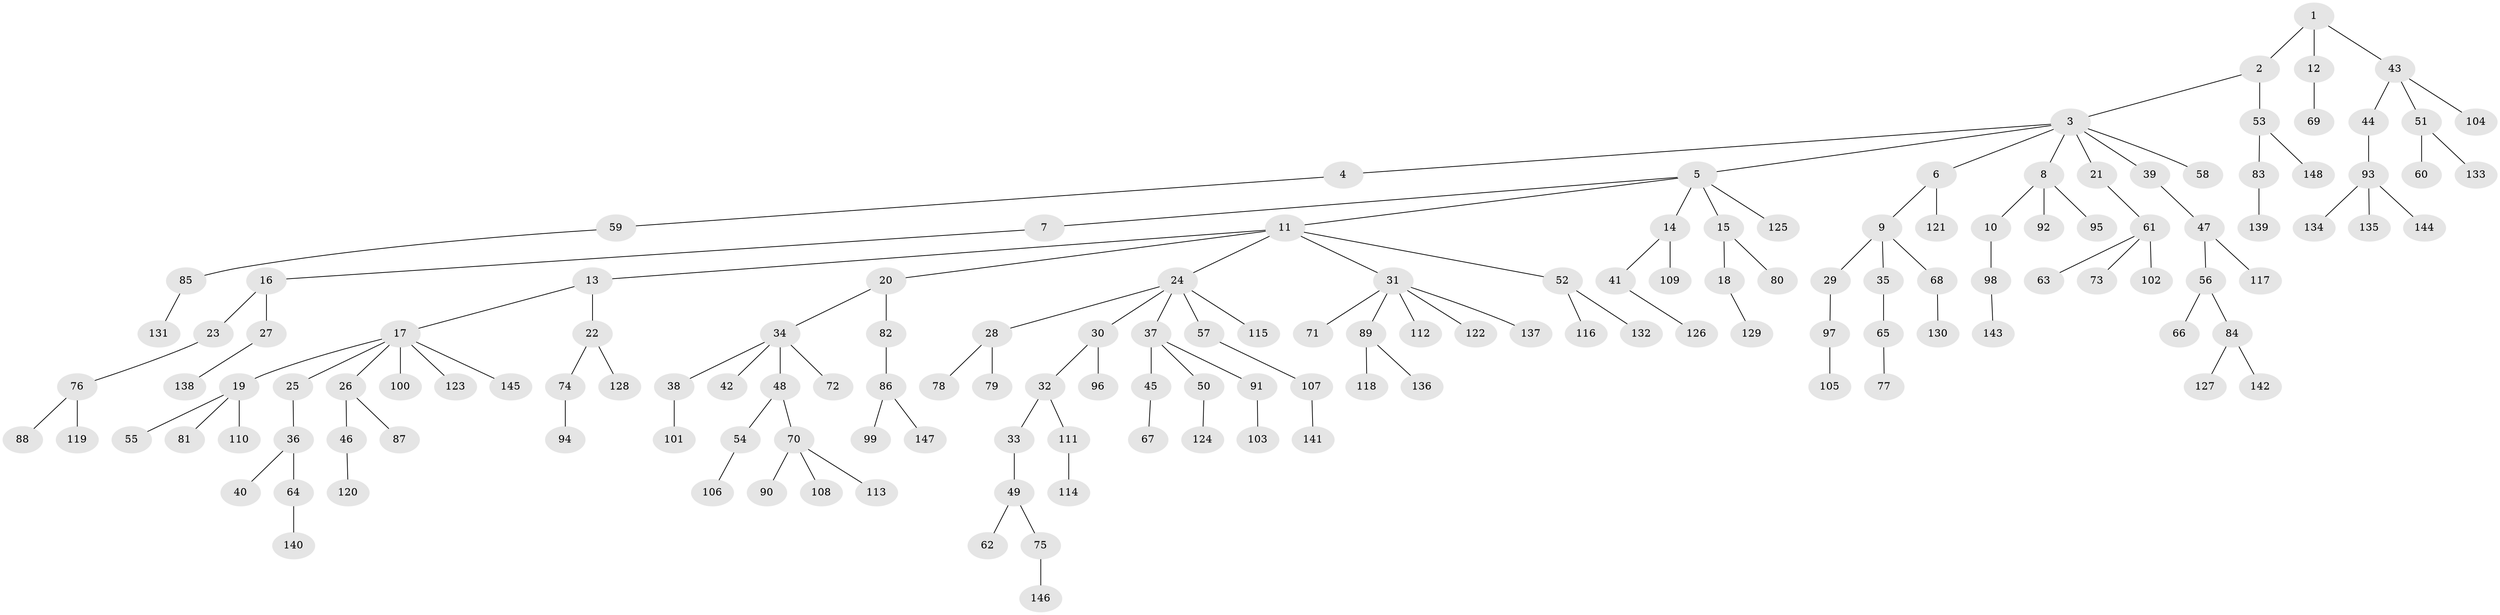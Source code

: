 // coarse degree distribution, {4: 0.03409090909090909, 8: 0.011363636363636364, 5: 0.011363636363636364, 2: 0.19318181818181818, 3: 0.1590909090909091, 6: 0.03409090909090909, 1: 0.5454545454545454, 7: 0.011363636363636364}
// Generated by graph-tools (version 1.1) at 2025/19/03/04/25 18:19:24]
// undirected, 148 vertices, 147 edges
graph export_dot {
graph [start="1"]
  node [color=gray90,style=filled];
  1;
  2;
  3;
  4;
  5;
  6;
  7;
  8;
  9;
  10;
  11;
  12;
  13;
  14;
  15;
  16;
  17;
  18;
  19;
  20;
  21;
  22;
  23;
  24;
  25;
  26;
  27;
  28;
  29;
  30;
  31;
  32;
  33;
  34;
  35;
  36;
  37;
  38;
  39;
  40;
  41;
  42;
  43;
  44;
  45;
  46;
  47;
  48;
  49;
  50;
  51;
  52;
  53;
  54;
  55;
  56;
  57;
  58;
  59;
  60;
  61;
  62;
  63;
  64;
  65;
  66;
  67;
  68;
  69;
  70;
  71;
  72;
  73;
  74;
  75;
  76;
  77;
  78;
  79;
  80;
  81;
  82;
  83;
  84;
  85;
  86;
  87;
  88;
  89;
  90;
  91;
  92;
  93;
  94;
  95;
  96;
  97;
  98;
  99;
  100;
  101;
  102;
  103;
  104;
  105;
  106;
  107;
  108;
  109;
  110;
  111;
  112;
  113;
  114;
  115;
  116;
  117;
  118;
  119;
  120;
  121;
  122;
  123;
  124;
  125;
  126;
  127;
  128;
  129;
  130;
  131;
  132;
  133;
  134;
  135;
  136;
  137;
  138;
  139;
  140;
  141;
  142;
  143;
  144;
  145;
  146;
  147;
  148;
  1 -- 2;
  1 -- 12;
  1 -- 43;
  2 -- 3;
  2 -- 53;
  3 -- 4;
  3 -- 5;
  3 -- 6;
  3 -- 8;
  3 -- 21;
  3 -- 39;
  3 -- 58;
  4 -- 59;
  5 -- 7;
  5 -- 11;
  5 -- 14;
  5 -- 15;
  5 -- 125;
  6 -- 9;
  6 -- 121;
  7 -- 16;
  8 -- 10;
  8 -- 92;
  8 -- 95;
  9 -- 29;
  9 -- 35;
  9 -- 68;
  10 -- 98;
  11 -- 13;
  11 -- 20;
  11 -- 24;
  11 -- 31;
  11 -- 52;
  12 -- 69;
  13 -- 17;
  13 -- 22;
  14 -- 41;
  14 -- 109;
  15 -- 18;
  15 -- 80;
  16 -- 23;
  16 -- 27;
  17 -- 19;
  17 -- 25;
  17 -- 26;
  17 -- 100;
  17 -- 123;
  17 -- 145;
  18 -- 129;
  19 -- 55;
  19 -- 81;
  19 -- 110;
  20 -- 34;
  20 -- 82;
  21 -- 61;
  22 -- 74;
  22 -- 128;
  23 -- 76;
  24 -- 28;
  24 -- 30;
  24 -- 37;
  24 -- 57;
  24 -- 115;
  25 -- 36;
  26 -- 46;
  26 -- 87;
  27 -- 138;
  28 -- 78;
  28 -- 79;
  29 -- 97;
  30 -- 32;
  30 -- 96;
  31 -- 71;
  31 -- 89;
  31 -- 112;
  31 -- 122;
  31 -- 137;
  32 -- 33;
  32 -- 111;
  33 -- 49;
  34 -- 38;
  34 -- 42;
  34 -- 48;
  34 -- 72;
  35 -- 65;
  36 -- 40;
  36 -- 64;
  37 -- 45;
  37 -- 50;
  37 -- 91;
  38 -- 101;
  39 -- 47;
  41 -- 126;
  43 -- 44;
  43 -- 51;
  43 -- 104;
  44 -- 93;
  45 -- 67;
  46 -- 120;
  47 -- 56;
  47 -- 117;
  48 -- 54;
  48 -- 70;
  49 -- 62;
  49 -- 75;
  50 -- 124;
  51 -- 60;
  51 -- 133;
  52 -- 116;
  52 -- 132;
  53 -- 83;
  53 -- 148;
  54 -- 106;
  56 -- 66;
  56 -- 84;
  57 -- 107;
  59 -- 85;
  61 -- 63;
  61 -- 73;
  61 -- 102;
  64 -- 140;
  65 -- 77;
  68 -- 130;
  70 -- 90;
  70 -- 108;
  70 -- 113;
  74 -- 94;
  75 -- 146;
  76 -- 88;
  76 -- 119;
  82 -- 86;
  83 -- 139;
  84 -- 127;
  84 -- 142;
  85 -- 131;
  86 -- 99;
  86 -- 147;
  89 -- 118;
  89 -- 136;
  91 -- 103;
  93 -- 134;
  93 -- 135;
  93 -- 144;
  97 -- 105;
  98 -- 143;
  107 -- 141;
  111 -- 114;
}

